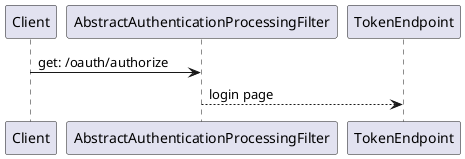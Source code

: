 @startuml
Client -> AbstractAuthenticationProcessingFilter: get: /oauth/authorize
AbstractAuthenticationProcessingFilter --> TokenEndpoint: login page
@enduml



